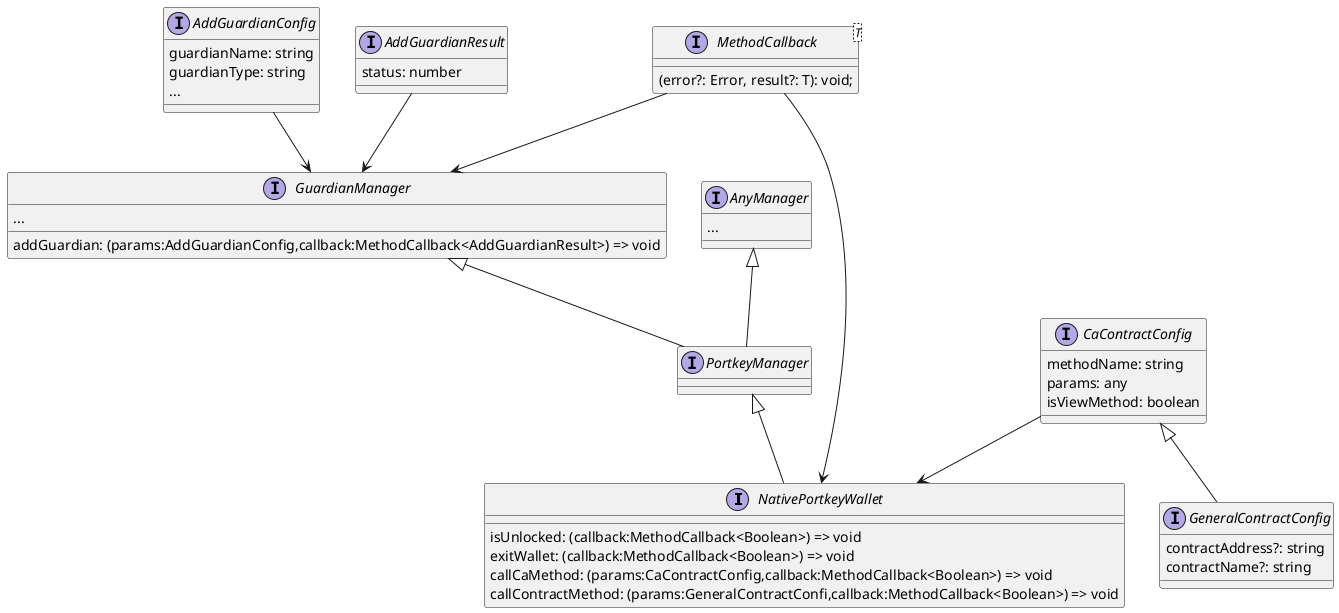 @startuml wallet

interface NativePortkeyWallet extends PortkeyManager {
    isUnlocked: (callback:MethodCallback<Boolean>) => void
    exitWallet: (callback:MethodCallback<Boolean>) => void
    callCaMethod: (params:CaContractConfig,callback:MethodCallback<Boolean>) => void
    callContractMethod: (params:GeneralContractConfi,callback:MethodCallback<Boolean>) => void
}

interface PortkeyManager extends GuardianManager, AnyManager {

}

interface GuardianManager {
    addGuardian: (params:AddGuardianConfig,callback:MethodCallback<AddGuardianResult>) => void
    ...
}

interface AnyManager {
    ...
}

interface AddGuardianConfig {
    guardianName: string
    guardianType: string
    ...
}

interface AddGuardianResult {
    status: number
}

interface MethodCallback<T> {
    (error?: Error, result?: T): void;
}

interface CaContractConfig {
    methodName: string
    params: any
    isViewMethod: boolean
}

interface GeneralContractConfig extends CaContractConfig {
    contractAddress?: string
    contractName?: string
}

MethodCallback --> NativePortkeyWallet
MethodCallback --> GuardianManager
CaContractConfig --> NativePortkeyWallet
AddGuardianConfig --> GuardianManager
AddGuardianResult --> GuardianManager

@enduml
